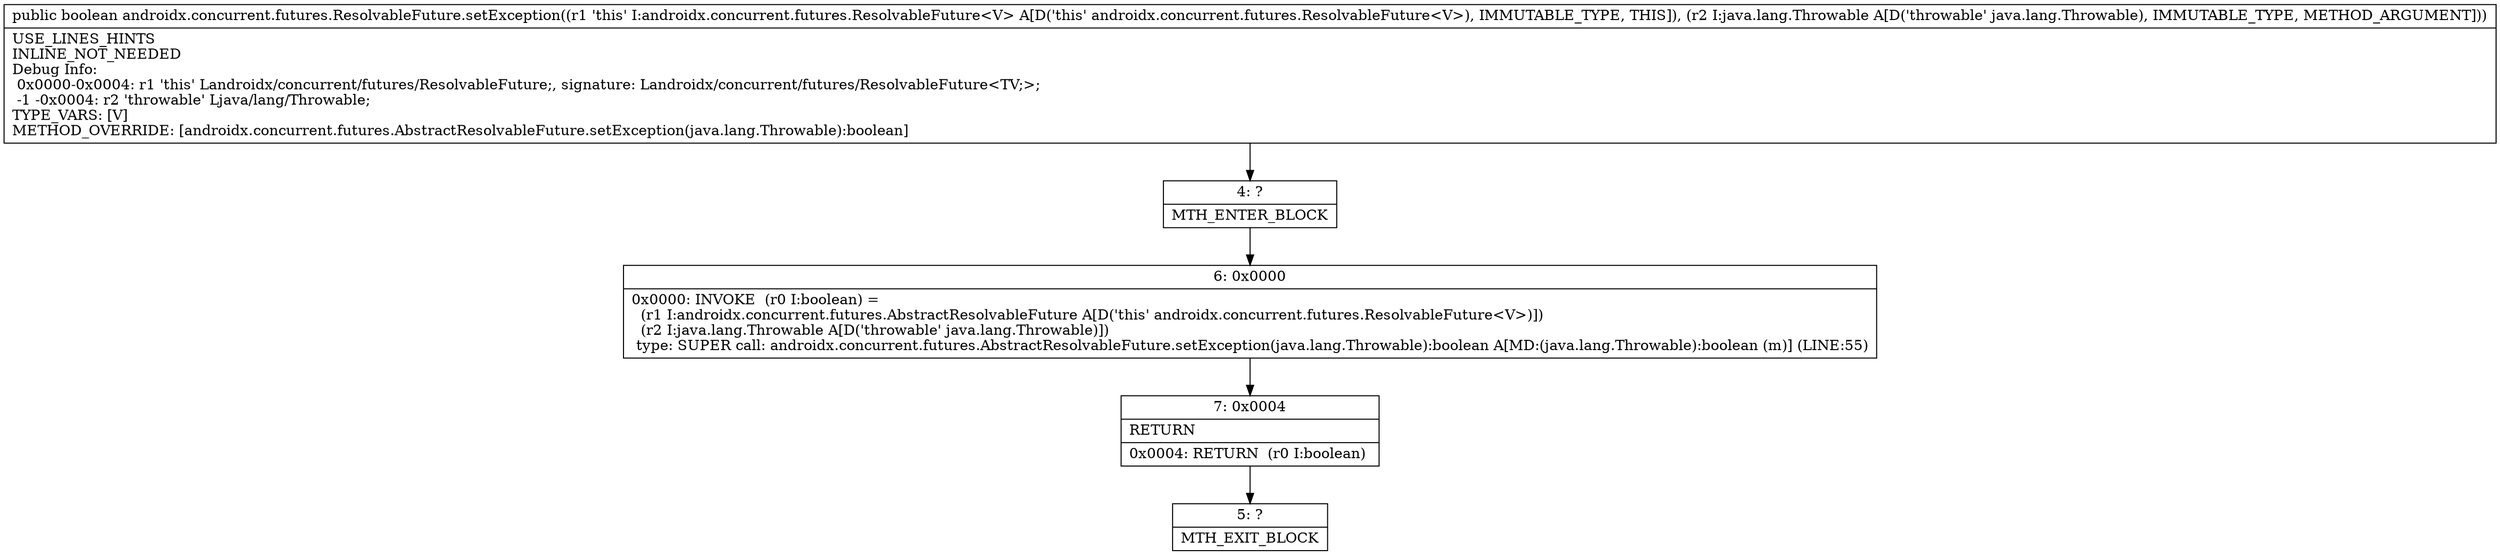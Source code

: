 digraph "CFG forandroidx.concurrent.futures.ResolvableFuture.setException(Ljava\/lang\/Throwable;)Z" {
Node_4 [shape=record,label="{4\:\ ?|MTH_ENTER_BLOCK\l}"];
Node_6 [shape=record,label="{6\:\ 0x0000|0x0000: INVOKE  (r0 I:boolean) = \l  (r1 I:androidx.concurrent.futures.AbstractResolvableFuture A[D('this' androidx.concurrent.futures.ResolvableFuture\<V\>)])\l  (r2 I:java.lang.Throwable A[D('throwable' java.lang.Throwable)])\l type: SUPER call: androidx.concurrent.futures.AbstractResolvableFuture.setException(java.lang.Throwable):boolean A[MD:(java.lang.Throwable):boolean (m)] (LINE:55)\l}"];
Node_7 [shape=record,label="{7\:\ 0x0004|RETURN\l|0x0004: RETURN  (r0 I:boolean) \l}"];
Node_5 [shape=record,label="{5\:\ ?|MTH_EXIT_BLOCK\l}"];
MethodNode[shape=record,label="{public boolean androidx.concurrent.futures.ResolvableFuture.setException((r1 'this' I:androidx.concurrent.futures.ResolvableFuture\<V\> A[D('this' androidx.concurrent.futures.ResolvableFuture\<V\>), IMMUTABLE_TYPE, THIS]), (r2 I:java.lang.Throwable A[D('throwable' java.lang.Throwable), IMMUTABLE_TYPE, METHOD_ARGUMENT]))  | USE_LINES_HINTS\lINLINE_NOT_NEEDED\lDebug Info:\l  0x0000\-0x0004: r1 'this' Landroidx\/concurrent\/futures\/ResolvableFuture;, signature: Landroidx\/concurrent\/futures\/ResolvableFuture\<TV;\>;\l  \-1 \-0x0004: r2 'throwable' Ljava\/lang\/Throwable;\lTYPE_VARS: [V]\lMETHOD_OVERRIDE: [androidx.concurrent.futures.AbstractResolvableFuture.setException(java.lang.Throwable):boolean]\l}"];
MethodNode -> Node_4;Node_4 -> Node_6;
Node_6 -> Node_7;
Node_7 -> Node_5;
}


